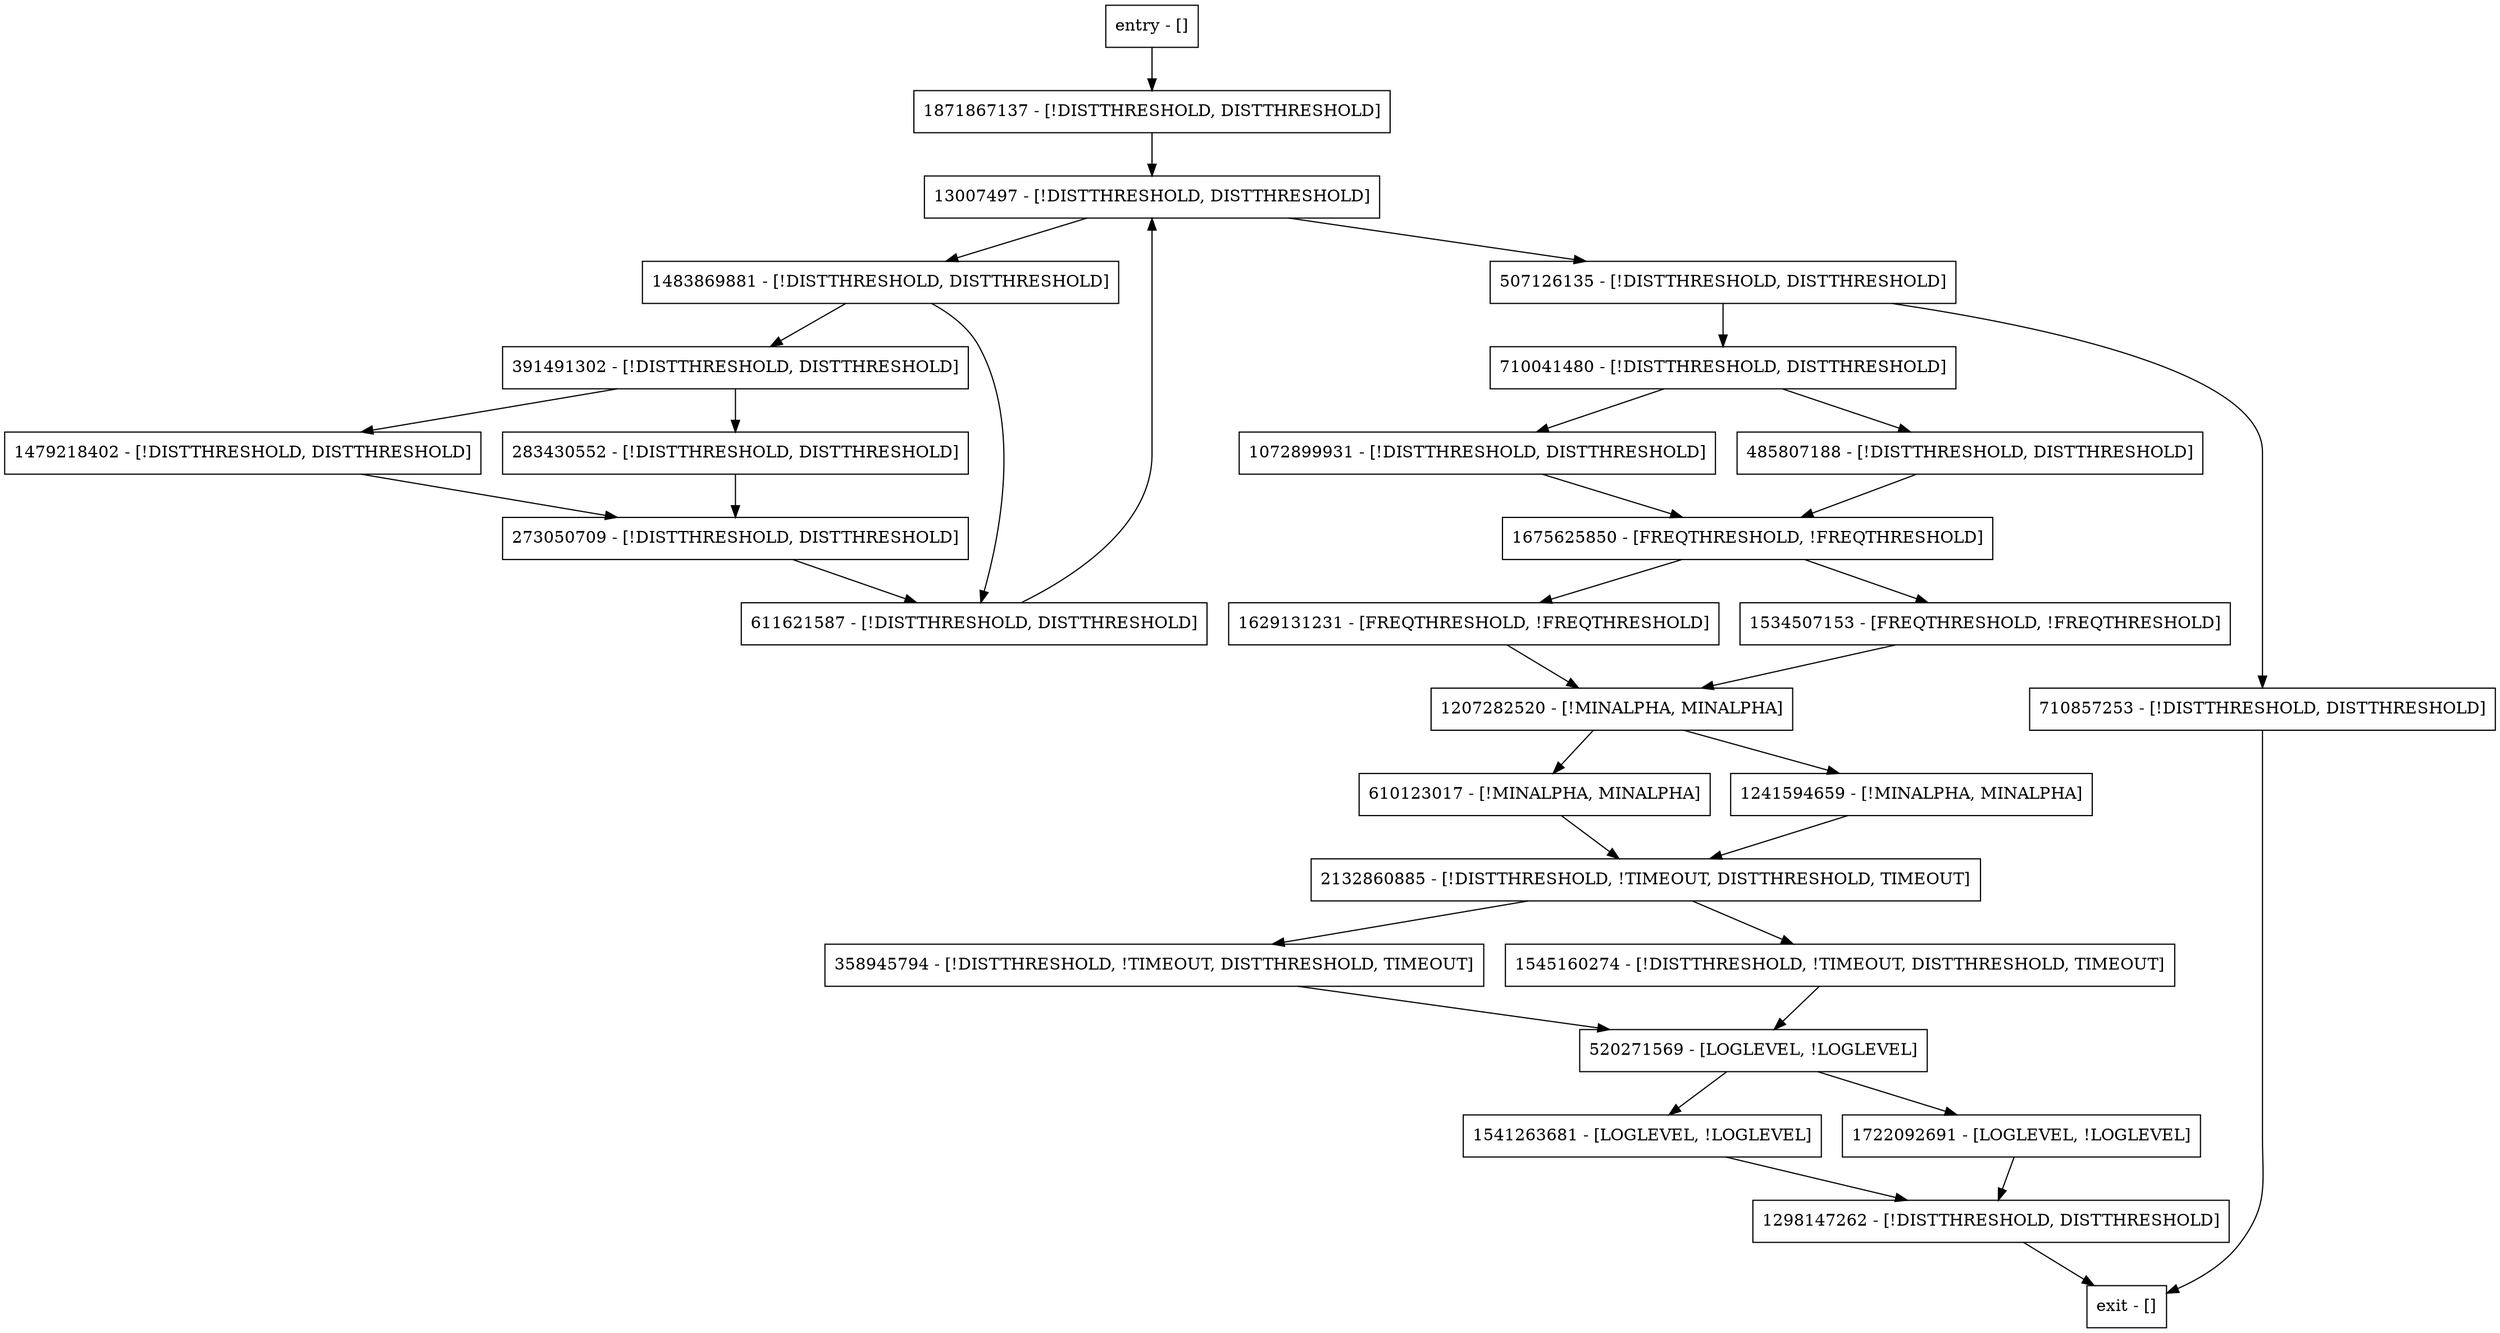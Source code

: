 digraph main {
node [shape=record];
710857253 [label="710857253 - [!DISTTHRESHOLD, DISTTHRESHOLD]"];
2132860885 [label="2132860885 - [!DISTTHRESHOLD, !TIMEOUT, DISTTHRESHOLD, TIMEOUT]"];
13007497 [label="13007497 - [!DISTTHRESHOLD, DISTTHRESHOLD]"];
1483869881 [label="1483869881 - [!DISTTHRESHOLD, DISTTHRESHOLD]"];
1241594659 [label="1241594659 - [!MINALPHA, MINALPHA]"];
283430552 [label="283430552 - [!DISTTHRESHOLD, DISTTHRESHOLD]"];
1534507153 [label="1534507153 - [FREQTHRESHOLD, !FREQTHRESHOLD]"];
610123017 [label="610123017 - [!MINALPHA, MINALPHA]"];
1722092691 [label="1722092691 - [LOGLEVEL, !LOGLEVEL]"];
520271569 [label="520271569 - [LOGLEVEL, !LOGLEVEL]"];
710041480 [label="710041480 - [!DISTTHRESHOLD, DISTTHRESHOLD]"];
611621587 [label="611621587 - [!DISTTHRESHOLD, DISTTHRESHOLD]"];
485807188 [label="485807188 - [!DISTTHRESHOLD, DISTTHRESHOLD]"];
273050709 [label="273050709 - [!DISTTHRESHOLD, DISTTHRESHOLD]"];
1871867137 [label="1871867137 - [!DISTTHRESHOLD, DISTTHRESHOLD]"];
1545160274 [label="1545160274 - [!DISTTHRESHOLD, !TIMEOUT, DISTTHRESHOLD, TIMEOUT]"];
1541263681 [label="1541263681 - [LOGLEVEL, !LOGLEVEL]"];
507126135 [label="507126135 - [!DISTTHRESHOLD, DISTTHRESHOLD]"];
1072899931 [label="1072899931 - [!DISTTHRESHOLD, DISTTHRESHOLD]"];
entry [label="entry - []"];
exit [label="exit - []"];
1629131231 [label="1629131231 - [FREQTHRESHOLD, !FREQTHRESHOLD]"];
1675625850 [label="1675625850 - [FREQTHRESHOLD, !FREQTHRESHOLD]"];
1207282520 [label="1207282520 - [!MINALPHA, MINALPHA]"];
391491302 [label="391491302 - [!DISTTHRESHOLD, DISTTHRESHOLD]"];
358945794 [label="358945794 - [!DISTTHRESHOLD, !TIMEOUT, DISTTHRESHOLD, TIMEOUT]"];
1479218402 [label="1479218402 - [!DISTTHRESHOLD, DISTTHRESHOLD]"];
1298147262 [label="1298147262 - [!DISTTHRESHOLD, DISTTHRESHOLD]"];
entry;
exit;
710857253 -> exit;
2132860885 -> 1545160274;
2132860885 -> 358945794;
13007497 -> 1483869881;
13007497 -> 507126135;
1483869881 -> 611621587;
1483869881 -> 391491302;
1241594659 -> 2132860885;
283430552 -> 273050709;
1534507153 -> 1207282520;
610123017 -> 2132860885;
1722092691 -> 1298147262;
520271569 -> 1722092691;
520271569 -> 1541263681;
710041480 -> 1072899931;
710041480 -> 485807188;
611621587 -> 13007497;
485807188 -> 1675625850;
273050709 -> 611621587;
1871867137 -> 13007497;
1545160274 -> 520271569;
1541263681 -> 1298147262;
507126135 -> 710857253;
507126135 -> 710041480;
1072899931 -> 1675625850;
entry -> 1871867137;
1629131231 -> 1207282520;
1675625850 -> 1534507153;
1675625850 -> 1629131231;
1207282520 -> 610123017;
1207282520 -> 1241594659;
391491302 -> 283430552;
391491302 -> 1479218402;
358945794 -> 520271569;
1479218402 -> 273050709;
1298147262 -> exit;
}
